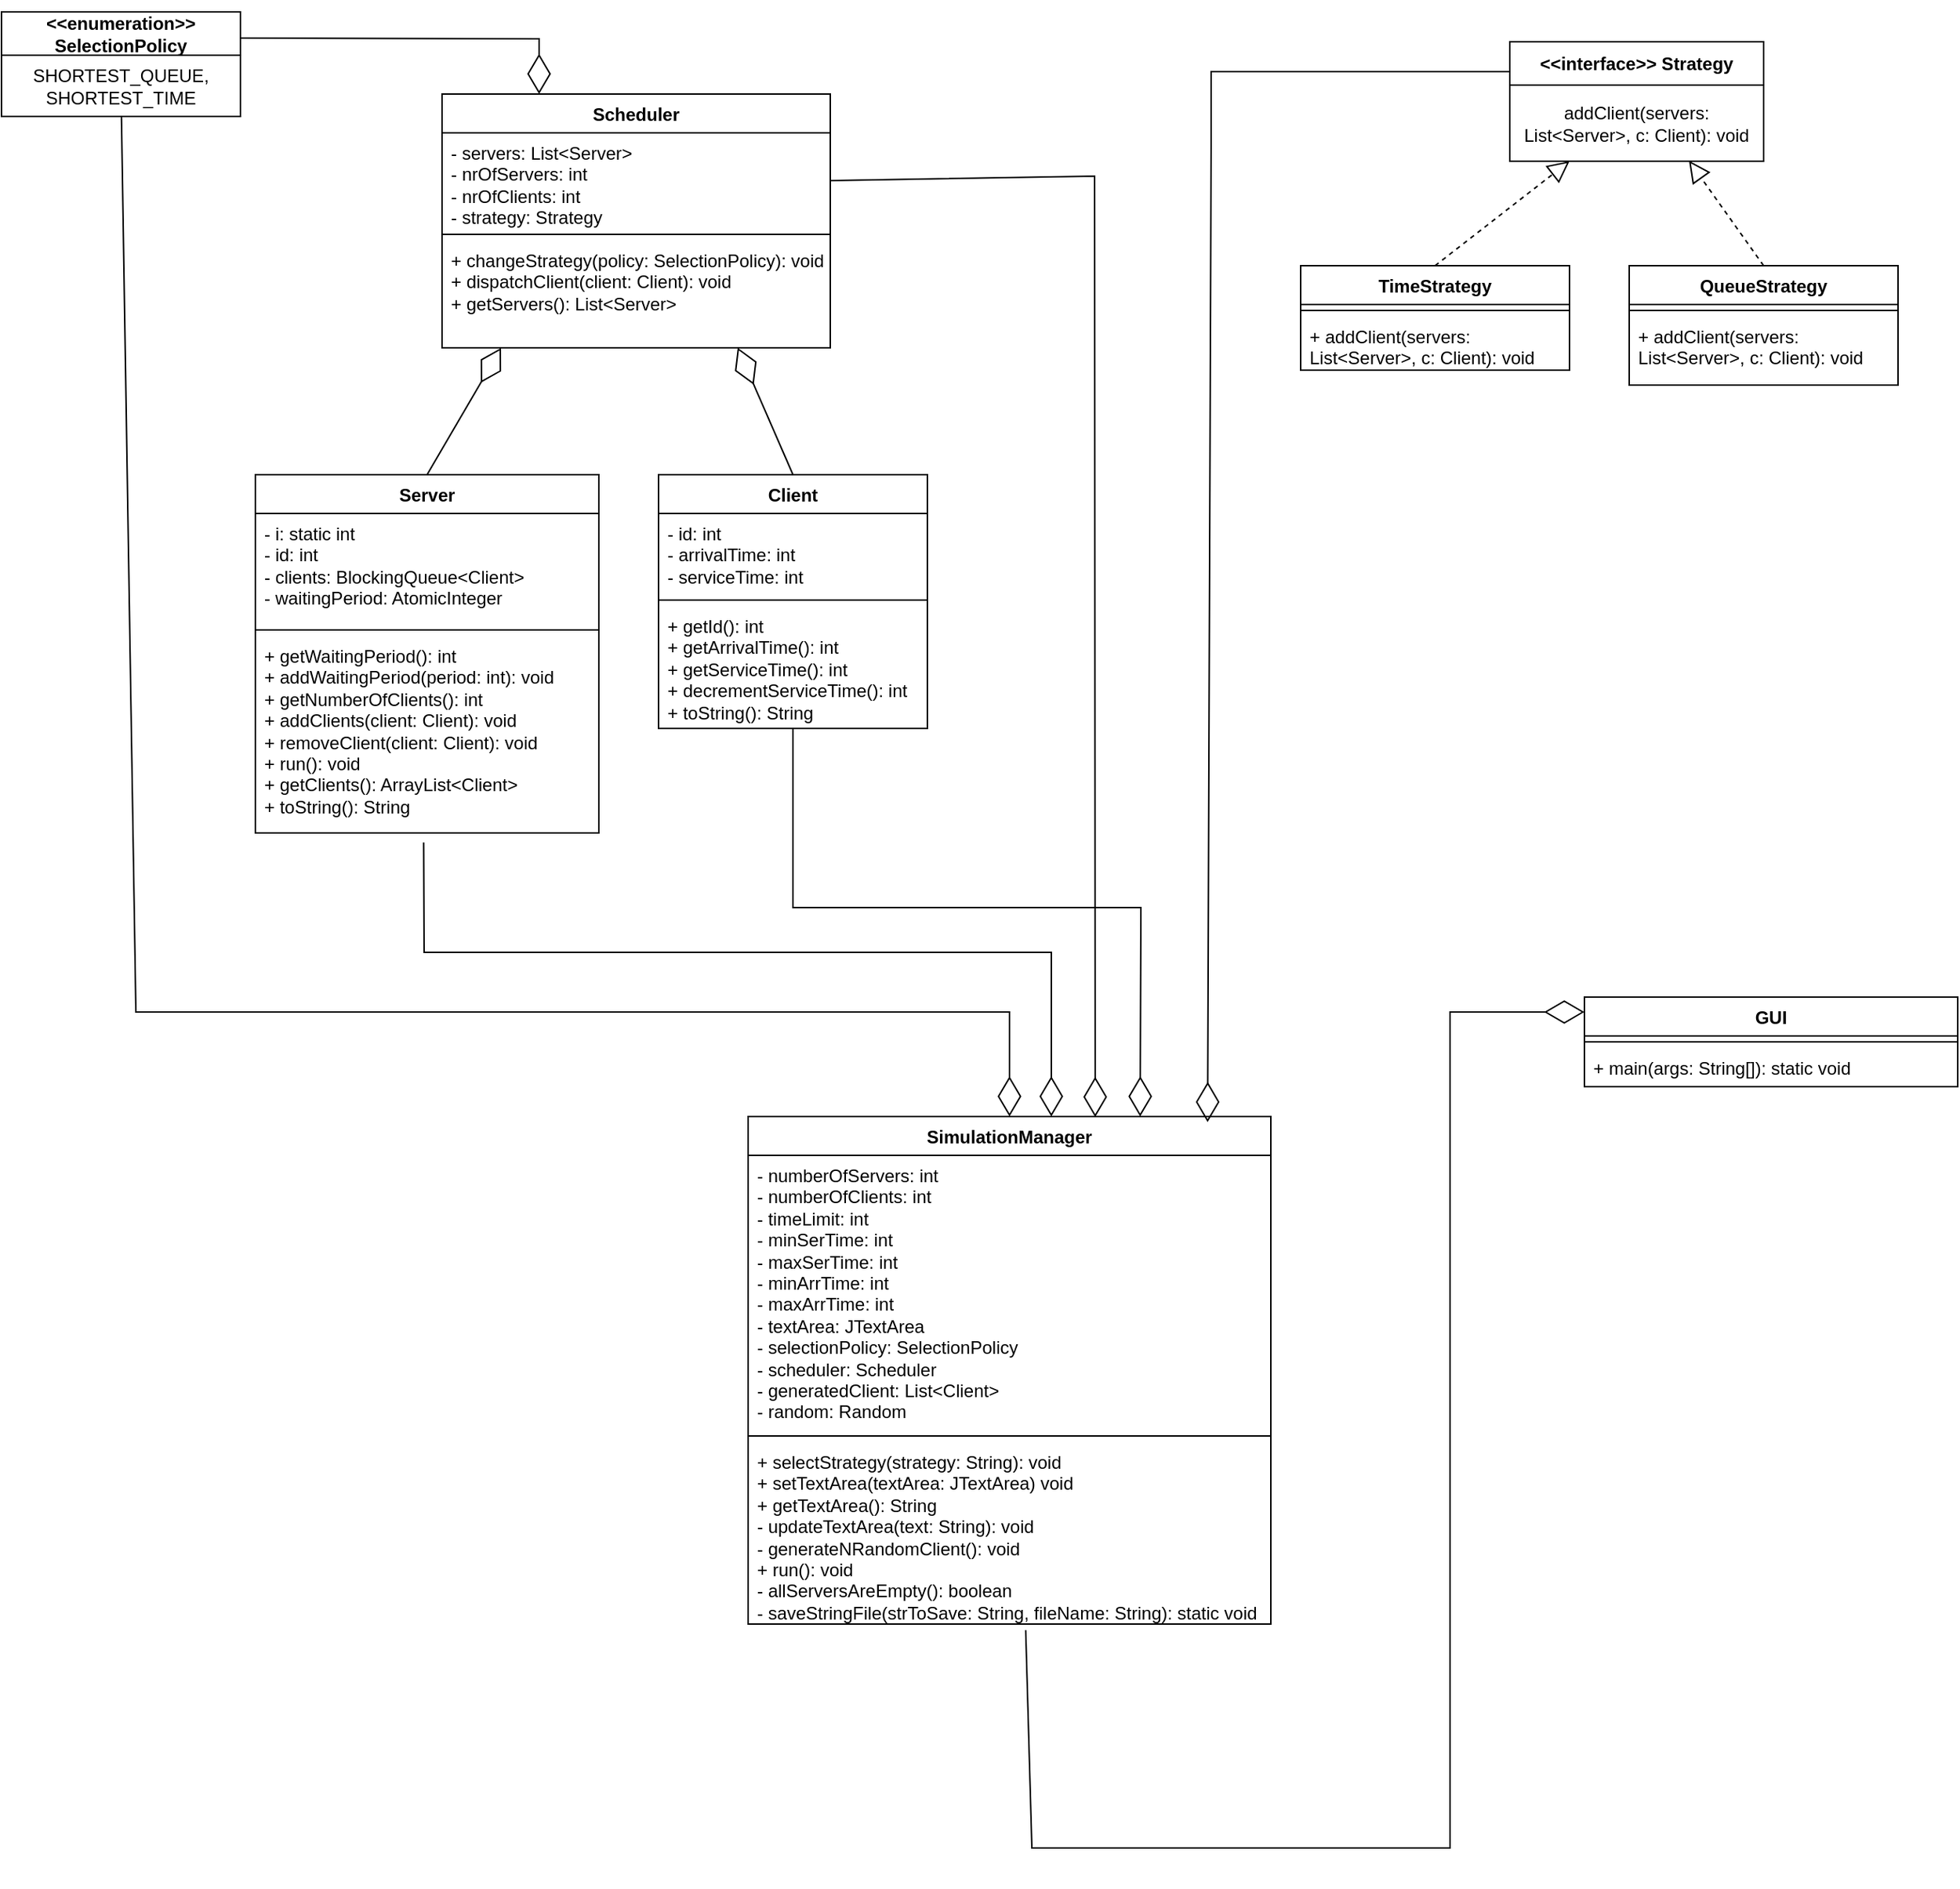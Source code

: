 <mxfile version="26.0.16">
  <diagram name="Page-1" id="ge3sh5drD2BnSH2Pjrby">
    <mxGraphModel dx="1797" dy="1115" grid="1" gridSize="10" guides="1" tooltips="1" connect="1" arrows="1" fold="1" page="1" pageScale="1" pageWidth="850" pageHeight="1100" math="0" shadow="0">
      <root>
        <mxCell id="0" />
        <mxCell id="1" parent="0" />
        <mxCell id="9mjmYlbsUAJnvYcBJI2K-1" value="Client" style="swimlane;fontStyle=1;align=center;verticalAlign=top;childLayout=stackLayout;horizontal=1;startSize=26;horizontalStack=0;resizeParent=1;resizeParentMax=0;resizeLast=0;collapsible=1;marginBottom=0;whiteSpace=wrap;html=1;" vertex="1" parent="1">
          <mxGeometry x="-370" y="360" width="180" height="170" as="geometry" />
        </mxCell>
        <mxCell id="9mjmYlbsUAJnvYcBJI2K-2" value="- id: int&lt;div&gt;- arrivalTime: int&lt;/div&gt;&lt;div&gt;- serviceTime: int&lt;/div&gt;" style="text;strokeColor=none;fillColor=none;align=left;verticalAlign=top;spacingLeft=4;spacingRight=4;overflow=hidden;rotatable=0;points=[[0,0.5],[1,0.5]];portConstraint=eastwest;whiteSpace=wrap;html=1;" vertex="1" parent="9mjmYlbsUAJnvYcBJI2K-1">
          <mxGeometry y="26" width="180" height="54" as="geometry" />
        </mxCell>
        <mxCell id="9mjmYlbsUAJnvYcBJI2K-3" value="" style="line;strokeWidth=1;fillColor=none;align=left;verticalAlign=middle;spacingTop=-1;spacingLeft=3;spacingRight=3;rotatable=0;labelPosition=right;points=[];portConstraint=eastwest;strokeColor=inherit;" vertex="1" parent="9mjmYlbsUAJnvYcBJI2K-1">
          <mxGeometry y="80" width="180" height="8" as="geometry" />
        </mxCell>
        <mxCell id="9mjmYlbsUAJnvYcBJI2K-4" value="+ getId(): int&lt;div&gt;+ getArrivalTime(): int&lt;/div&gt;&lt;div&gt;+ getServiceTime(): int&lt;/div&gt;&lt;div&gt;+ decrementServiceTime(): int&lt;/div&gt;&lt;div&gt;+ toString(): String&lt;/div&gt;" style="text;strokeColor=none;fillColor=none;align=left;verticalAlign=top;spacingLeft=4;spacingRight=4;overflow=hidden;rotatable=0;points=[[0,0.5],[1,0.5]];portConstraint=eastwest;whiteSpace=wrap;html=1;" vertex="1" parent="9mjmYlbsUAJnvYcBJI2K-1">
          <mxGeometry y="88" width="180" height="82" as="geometry" />
        </mxCell>
        <mxCell id="9mjmYlbsUAJnvYcBJI2K-5" value="Server" style="swimlane;fontStyle=1;align=center;verticalAlign=top;childLayout=stackLayout;horizontal=1;startSize=26;horizontalStack=0;resizeParent=1;resizeParentMax=0;resizeLast=0;collapsible=1;marginBottom=0;whiteSpace=wrap;html=1;" vertex="1" parent="1">
          <mxGeometry x="-640" y="360" width="230" height="240" as="geometry" />
        </mxCell>
        <mxCell id="9mjmYlbsUAJnvYcBJI2K-6" value="- i: static int&lt;div&gt;- id: int&lt;/div&gt;&lt;div&gt;- clients: BlockingQueue&amp;lt;Client&amp;gt;&amp;nbsp;&lt;/div&gt;&lt;div&gt;- waitingPeriod: AtomicInteger&lt;/div&gt;" style="text;strokeColor=none;fillColor=none;align=left;verticalAlign=top;spacingLeft=4;spacingRight=4;overflow=hidden;rotatable=0;points=[[0,0.5],[1,0.5]];portConstraint=eastwest;whiteSpace=wrap;html=1;" vertex="1" parent="9mjmYlbsUAJnvYcBJI2K-5">
          <mxGeometry y="26" width="230" height="74" as="geometry" />
        </mxCell>
        <mxCell id="9mjmYlbsUAJnvYcBJI2K-7" value="" style="line;strokeWidth=1;fillColor=none;align=left;verticalAlign=middle;spacingTop=-1;spacingLeft=3;spacingRight=3;rotatable=0;labelPosition=right;points=[];portConstraint=eastwest;strokeColor=inherit;" vertex="1" parent="9mjmYlbsUAJnvYcBJI2K-5">
          <mxGeometry y="100" width="230" height="8" as="geometry" />
        </mxCell>
        <mxCell id="9mjmYlbsUAJnvYcBJI2K-8" value="+ getWaitingPeriod(): int&lt;div&gt;+ addWaitingPeriod(period: int): void&lt;/div&gt;&lt;div&gt;+ getNumberOfClients(): int&lt;/div&gt;&lt;div&gt;+ addClients(client: Client): void&lt;/div&gt;&lt;div&gt;+ removeClient(client: Client): void&lt;/div&gt;&lt;div&gt;+ run(): void&lt;/div&gt;&lt;div&gt;+ getClients(): ArrayList&amp;lt;Client&amp;gt;&lt;/div&gt;&lt;div&gt;+ toString(): String&lt;/div&gt;" style="text;strokeColor=none;fillColor=none;align=left;verticalAlign=top;spacingLeft=4;spacingRight=4;overflow=hidden;rotatable=0;points=[[0,0.5],[1,0.5]];portConstraint=eastwest;whiteSpace=wrap;html=1;" vertex="1" parent="9mjmYlbsUAJnvYcBJI2K-5">
          <mxGeometry y="108" width="230" height="132" as="geometry" />
        </mxCell>
        <mxCell id="9mjmYlbsUAJnvYcBJI2K-10" value="QueueStrategy" style="swimlane;fontStyle=1;align=center;verticalAlign=top;childLayout=stackLayout;horizontal=1;startSize=26;horizontalStack=0;resizeParent=1;resizeParentMax=0;resizeLast=0;collapsible=1;marginBottom=0;whiteSpace=wrap;html=1;" vertex="1" parent="1">
          <mxGeometry x="280" y="220" width="180" height="80" as="geometry" />
        </mxCell>
        <mxCell id="9mjmYlbsUAJnvYcBJI2K-12" value="" style="line;strokeWidth=1;fillColor=none;align=left;verticalAlign=middle;spacingTop=-1;spacingLeft=3;spacingRight=3;rotatable=0;labelPosition=right;points=[];portConstraint=eastwest;strokeColor=inherit;" vertex="1" parent="9mjmYlbsUAJnvYcBJI2K-10">
          <mxGeometry y="26" width="180" height="8" as="geometry" />
        </mxCell>
        <mxCell id="9mjmYlbsUAJnvYcBJI2K-13" value="+ addClient(servers: List&amp;lt;Server&amp;gt;, c: Client): void" style="text;strokeColor=none;fillColor=none;align=left;verticalAlign=top;spacingLeft=4;spacingRight=4;overflow=hidden;rotatable=0;points=[[0,0.5],[1,0.5]];portConstraint=eastwest;whiteSpace=wrap;html=1;" vertex="1" parent="9mjmYlbsUAJnvYcBJI2K-10">
          <mxGeometry y="34" width="180" height="46" as="geometry" />
        </mxCell>
        <mxCell id="9mjmYlbsUAJnvYcBJI2K-14" value="TimeStrategy" style="swimlane;fontStyle=1;align=center;verticalAlign=top;childLayout=stackLayout;horizontal=1;startSize=26;horizontalStack=0;resizeParent=1;resizeParentMax=0;resizeLast=0;collapsible=1;marginBottom=0;whiteSpace=wrap;html=1;" vertex="1" parent="1">
          <mxGeometry x="60" y="220" width="180" height="70" as="geometry" />
        </mxCell>
        <mxCell id="9mjmYlbsUAJnvYcBJI2K-16" value="" style="line;strokeWidth=1;fillColor=none;align=left;verticalAlign=middle;spacingTop=-1;spacingLeft=3;spacingRight=3;rotatable=0;labelPosition=right;points=[];portConstraint=eastwest;strokeColor=inherit;" vertex="1" parent="9mjmYlbsUAJnvYcBJI2K-14">
          <mxGeometry y="26" width="180" height="8" as="geometry" />
        </mxCell>
        <mxCell id="9mjmYlbsUAJnvYcBJI2K-17" value="+ addClient(servers: List&amp;lt;Server&amp;gt;, c: Client): void" style="text;strokeColor=none;fillColor=none;align=left;verticalAlign=top;spacingLeft=4;spacingRight=4;overflow=hidden;rotatable=0;points=[[0,0.5],[1,0.5]];portConstraint=eastwest;whiteSpace=wrap;html=1;" vertex="1" parent="9mjmYlbsUAJnvYcBJI2K-14">
          <mxGeometry y="34" width="180" height="36" as="geometry" />
        </mxCell>
        <mxCell id="9mjmYlbsUAJnvYcBJI2K-18" value="Scheduler" style="swimlane;fontStyle=1;align=center;verticalAlign=top;childLayout=stackLayout;horizontal=1;startSize=26;horizontalStack=0;resizeParent=1;resizeParentMax=0;resizeLast=0;collapsible=1;marginBottom=0;whiteSpace=wrap;html=1;" vertex="1" parent="1">
          <mxGeometry x="-515" y="105" width="260" height="170" as="geometry" />
        </mxCell>
        <mxCell id="9mjmYlbsUAJnvYcBJI2K-19" value="- servers: List&amp;lt;Server&amp;gt;&lt;div&gt;- nrOfServers: int&lt;/div&gt;&lt;div&gt;- nrOfClients: int&lt;/div&gt;&lt;div&gt;- strategy: Strategy&lt;/div&gt;" style="text;strokeColor=none;fillColor=none;align=left;verticalAlign=top;spacingLeft=4;spacingRight=4;overflow=hidden;rotatable=0;points=[[0,0.5],[1,0.5]];portConstraint=eastwest;whiteSpace=wrap;html=1;" vertex="1" parent="9mjmYlbsUAJnvYcBJI2K-18">
          <mxGeometry y="26" width="260" height="64" as="geometry" />
        </mxCell>
        <mxCell id="9mjmYlbsUAJnvYcBJI2K-20" value="" style="line;strokeWidth=1;fillColor=none;align=left;verticalAlign=middle;spacingTop=-1;spacingLeft=3;spacingRight=3;rotatable=0;labelPosition=right;points=[];portConstraint=eastwest;strokeColor=inherit;" vertex="1" parent="9mjmYlbsUAJnvYcBJI2K-18">
          <mxGeometry y="90" width="260" height="8" as="geometry" />
        </mxCell>
        <mxCell id="9mjmYlbsUAJnvYcBJI2K-21" value="+ changeStrategy(policy: SelectionPolicy): void&lt;div&gt;+ dispatchClient(client: Client): void&lt;/div&gt;&lt;div&gt;+ getServers(): List&amp;lt;Server&amp;gt;&lt;/div&gt;" style="text;strokeColor=none;fillColor=none;align=left;verticalAlign=top;spacingLeft=4;spacingRight=4;overflow=hidden;rotatable=0;points=[[0,0.5],[1,0.5]];portConstraint=eastwest;whiteSpace=wrap;html=1;" vertex="1" parent="9mjmYlbsUAJnvYcBJI2K-18">
          <mxGeometry y="98" width="260" height="72" as="geometry" />
        </mxCell>
        <mxCell id="9mjmYlbsUAJnvYcBJI2K-22" value="SimulationManager" style="swimlane;fontStyle=1;align=center;verticalAlign=top;childLayout=stackLayout;horizontal=1;startSize=26;horizontalStack=0;resizeParent=1;resizeParentMax=0;resizeLast=0;collapsible=1;marginBottom=0;whiteSpace=wrap;html=1;" vertex="1" parent="1">
          <mxGeometry x="-310" y="790" width="350" height="340" as="geometry" />
        </mxCell>
        <mxCell id="9mjmYlbsUAJnvYcBJI2K-23" value="- numberOfServers: int&lt;div&gt;- numberOfClients: int&lt;/div&gt;&lt;div&gt;- timeLimit: int&lt;/div&gt;&lt;div&gt;- minSerTime: int&lt;/div&gt;&lt;div&gt;- maxSerTime: int&lt;/div&gt;&lt;div&gt;- minArrTime: int&lt;/div&gt;&lt;div&gt;- maxArrTime: int&lt;/div&gt;&lt;div&gt;- textArea: JTextArea&lt;/div&gt;&lt;div&gt;- selectionPolicy: SelectionPolicy&lt;/div&gt;&lt;div&gt;- scheduler: Scheduler&lt;/div&gt;&lt;div&gt;- generatedClient: List&amp;lt;Client&amp;gt;&lt;/div&gt;&lt;div&gt;- random: Random&lt;/div&gt;" style="text;strokeColor=none;fillColor=none;align=left;verticalAlign=top;spacingLeft=4;spacingRight=4;overflow=hidden;rotatable=0;points=[[0,0.5],[1,0.5]];portConstraint=eastwest;whiteSpace=wrap;html=1;" vertex="1" parent="9mjmYlbsUAJnvYcBJI2K-22">
          <mxGeometry y="26" width="350" height="184" as="geometry" />
        </mxCell>
        <mxCell id="9mjmYlbsUAJnvYcBJI2K-24" value="" style="line;strokeWidth=1;fillColor=none;align=left;verticalAlign=middle;spacingTop=-1;spacingLeft=3;spacingRight=3;rotatable=0;labelPosition=right;points=[];portConstraint=eastwest;strokeColor=inherit;" vertex="1" parent="9mjmYlbsUAJnvYcBJI2K-22">
          <mxGeometry y="210" width="350" height="8" as="geometry" />
        </mxCell>
        <mxCell id="9mjmYlbsUAJnvYcBJI2K-25" value="+ selectStrategy(strategy: String): void&lt;div&gt;+ setTextArea(textArea: JTextArea) void&lt;div&gt;+ getTextArea(): String&lt;/div&gt;&lt;div&gt;- updateTextArea(text: String): void&lt;/div&gt;&lt;div&gt;- generateNRandomClient(): void&lt;/div&gt;&lt;div&gt;+ run(): void&lt;/div&gt;&lt;div&gt;- allServersAreEmpty(): boolean&lt;/div&gt;&lt;div&gt;- saveStringFile(strToSave: String, fileName: String): static void&lt;/div&gt;&lt;/div&gt;" style="text;strokeColor=none;fillColor=none;align=left;verticalAlign=top;spacingLeft=4;spacingRight=4;overflow=hidden;rotatable=0;points=[[0,0.5],[1,0.5]];portConstraint=eastwest;whiteSpace=wrap;html=1;" vertex="1" parent="9mjmYlbsUAJnvYcBJI2K-22">
          <mxGeometry y="218" width="350" height="122" as="geometry" />
        </mxCell>
        <mxCell id="9mjmYlbsUAJnvYcBJI2K-27" value="GUI" style="swimlane;fontStyle=1;align=center;verticalAlign=top;childLayout=stackLayout;horizontal=1;startSize=26;horizontalStack=0;resizeParent=1;resizeParentMax=0;resizeLast=0;collapsible=1;marginBottom=0;whiteSpace=wrap;html=1;" vertex="1" parent="1">
          <mxGeometry x="250" y="710" width="250" height="60" as="geometry" />
        </mxCell>
        <mxCell id="9mjmYlbsUAJnvYcBJI2K-28" value="" style="line;strokeWidth=1;fillColor=none;align=left;verticalAlign=middle;spacingTop=-1;spacingLeft=3;spacingRight=3;rotatable=0;labelPosition=right;points=[];portConstraint=eastwest;strokeColor=inherit;" vertex="1" parent="9mjmYlbsUAJnvYcBJI2K-27">
          <mxGeometry y="26" width="250" height="8" as="geometry" />
        </mxCell>
        <mxCell id="9mjmYlbsUAJnvYcBJI2K-29" value="+ main(args: String[]): static void" style="text;strokeColor=none;fillColor=none;align=left;verticalAlign=top;spacingLeft=4;spacingRight=4;overflow=hidden;rotatable=0;points=[[0,0.5],[1,0.5]];portConstraint=eastwest;whiteSpace=wrap;html=1;" vertex="1" parent="9mjmYlbsUAJnvYcBJI2K-27">
          <mxGeometry y="34" width="250" height="26" as="geometry" />
        </mxCell>
        <mxCell id="9mjmYlbsUAJnvYcBJI2K-35" value="&amp;lt;&amp;lt;enumeration&amp;gt;&amp;gt; SelectionPolicy" style="swimlane;fontStyle=1;align=center;verticalAlign=middle;childLayout=stackLayout;horizontal=1;startSize=29;horizontalStack=0;resizeParent=1;resizeParentMax=0;resizeLast=0;collapsible=0;marginBottom=0;html=1;whiteSpace=wrap;" vertex="1" parent="1">
          <mxGeometry x="-810" y="50" width="160" height="70" as="geometry" />
        </mxCell>
        <mxCell id="9mjmYlbsUAJnvYcBJI2K-36" value="SHORTEST_QUEUE, SHORTEST_TIME" style="text;html=1;strokeColor=none;fillColor=none;align=center;verticalAlign=middle;spacingLeft=4;spacingRight=4;overflow=hidden;rotatable=0;points=[[0,0.5],[1,0.5]];portConstraint=eastwest;whiteSpace=wrap;" vertex="1" parent="9mjmYlbsUAJnvYcBJI2K-35">
          <mxGeometry y="29" width="160" height="41" as="geometry" />
        </mxCell>
        <mxCell id="9mjmYlbsUAJnvYcBJI2K-38" value="&amp;lt;&amp;lt;interface&amp;gt;&amp;gt; Strategy" style="swimlane;fontStyle=1;align=center;verticalAlign=middle;childLayout=stackLayout;horizontal=1;startSize=29;horizontalStack=0;resizeParent=1;resizeParentMax=0;resizeLast=0;collapsible=0;marginBottom=0;html=1;whiteSpace=wrap;" vertex="1" parent="1">
          <mxGeometry x="200" y="70" width="170" height="80" as="geometry" />
        </mxCell>
        <mxCell id="9mjmYlbsUAJnvYcBJI2K-39" value="addClient(servers: List&amp;lt;Server&amp;gt;, c: Client): void" style="text;html=1;strokeColor=none;fillColor=none;align=center;verticalAlign=middle;spacingLeft=4;spacingRight=4;overflow=hidden;rotatable=0;points=[[0,0.5],[1,0.5]];portConstraint=eastwest;whiteSpace=wrap;" vertex="1" parent="9mjmYlbsUAJnvYcBJI2K-38">
          <mxGeometry y="29" width="170" height="51" as="geometry" />
        </mxCell>
        <mxCell id="9mjmYlbsUAJnvYcBJI2K-41" value="" style="endArrow=block;dashed=1;endFill=0;endSize=12;html=1;rounded=0;exitX=0.5;exitY=0;exitDx=0;exitDy=0;" edge="1" parent="1" source="9mjmYlbsUAJnvYcBJI2K-14">
          <mxGeometry width="160" relative="1" as="geometry">
            <mxPoint x="160" y="350" as="sourcePoint" />
            <mxPoint x="240" y="150" as="targetPoint" />
          </mxGeometry>
        </mxCell>
        <mxCell id="9mjmYlbsUAJnvYcBJI2K-42" value="" style="endArrow=block;dashed=1;endFill=0;endSize=12;html=1;rounded=0;exitX=0.5;exitY=0;exitDx=0;exitDy=0;entryX=0.706;entryY=0.994;entryDx=0;entryDy=0;entryPerimeter=0;" edge="1" parent="1" source="9mjmYlbsUAJnvYcBJI2K-10" target="9mjmYlbsUAJnvYcBJI2K-39">
          <mxGeometry width="160" relative="1" as="geometry">
            <mxPoint x="285" y="180" as="sourcePoint" />
            <mxPoint x="291" y="149" as="targetPoint" />
          </mxGeometry>
        </mxCell>
        <mxCell id="9mjmYlbsUAJnvYcBJI2K-45" value="" style="endArrow=diamondThin;endFill=0;endSize=24;html=1;rounded=0;exitX=1;exitY=0.25;exitDx=0;exitDy=0;entryX=0.25;entryY=0;entryDx=0;entryDy=0;" edge="1" parent="1" source="9mjmYlbsUAJnvYcBJI2K-35" target="9mjmYlbsUAJnvYcBJI2K-18">
          <mxGeometry width="160" relative="1" as="geometry">
            <mxPoint x="-570" y="-90" as="sourcePoint" />
            <mxPoint x="-567" y="38" as="targetPoint" />
            <Array as="points">
              <mxPoint x="-450" y="68" />
            </Array>
          </mxGeometry>
        </mxCell>
        <mxCell id="9mjmYlbsUAJnvYcBJI2K-46" value="" style="endArrow=diamondThin;endFill=0;endSize=24;html=1;rounded=0;exitX=0.5;exitY=0;exitDx=0;exitDy=0;entryX=0.152;entryY=1.002;entryDx=0;entryDy=0;entryPerimeter=0;" edge="1" parent="1" source="9mjmYlbsUAJnvYcBJI2K-5" target="9mjmYlbsUAJnvYcBJI2K-21">
          <mxGeometry width="160" relative="1" as="geometry">
            <mxPoint x="-480" y="-70" as="sourcePoint" />
            <mxPoint x="-477" y="58" as="targetPoint" />
            <Array as="points" />
          </mxGeometry>
        </mxCell>
        <mxCell id="9mjmYlbsUAJnvYcBJI2K-47" value="" style="endArrow=diamondThin;endFill=0;endSize=24;html=1;rounded=0;exitX=0.5;exitY=0;exitDx=0;exitDy=0;" edge="1" parent="1" source="9mjmYlbsUAJnvYcBJI2K-1">
          <mxGeometry width="160" relative="1" as="geometry">
            <mxPoint x="-545" y="380" as="sourcePoint" />
            <mxPoint x="-317" y="275" as="targetPoint" />
            <Array as="points" />
          </mxGeometry>
        </mxCell>
        <mxCell id="9mjmYlbsUAJnvYcBJI2K-50" value="" style="endArrow=diamondThin;endFill=0;endSize=24;html=1;rounded=0;entryX=0.5;entryY=0;entryDx=0;entryDy=0;" edge="1" parent="1" source="9mjmYlbsUAJnvYcBJI2K-36" target="9mjmYlbsUAJnvYcBJI2K-22">
          <mxGeometry width="160" relative="1" as="geometry">
            <mxPoint x="-830" y="236.5" as="sourcePoint" />
            <mxPoint x="-630" y="273.5" as="targetPoint" />
            <Array as="points">
              <mxPoint x="-720" y="720" />
              <mxPoint x="-135" y="720" />
            </Array>
          </mxGeometry>
        </mxCell>
        <mxCell id="9mjmYlbsUAJnvYcBJI2K-51" value="" style="endArrow=diamondThin;endFill=0;endSize=24;html=1;rounded=0;entryX=0.75;entryY=0;entryDx=0;entryDy=0;" edge="1" parent="1" source="9mjmYlbsUAJnvYcBJI2K-4" target="9mjmYlbsUAJnvYcBJI2K-22">
          <mxGeometry width="160" relative="1" as="geometry">
            <mxPoint x="-53" y="685" as="sourcePoint" />
            <mxPoint x="-90" y="600" as="targetPoint" />
            <Array as="points">
              <mxPoint x="-280" y="650" />
              <mxPoint x="-47" y="650" />
            </Array>
          </mxGeometry>
        </mxCell>
        <mxCell id="9mjmYlbsUAJnvYcBJI2K-52" value="" style="endArrow=diamondThin;endFill=0;endSize=24;html=1;rounded=0;entryX=0.879;entryY=0.011;entryDx=0;entryDy=0;entryPerimeter=0;exitX=0;exitY=0.25;exitDx=0;exitDy=0;" edge="1" parent="1" source="9mjmYlbsUAJnvYcBJI2K-38" target="9mjmYlbsUAJnvYcBJI2K-22">
          <mxGeometry width="160" relative="1" as="geometry">
            <mxPoint x="-60" y="170" as="sourcePoint" />
            <mxPoint x="163" y="690" as="targetPoint" />
            <Array as="points">
              <mxPoint y="90" />
              <mxPoint y="140" />
            </Array>
          </mxGeometry>
        </mxCell>
        <mxCell id="9mjmYlbsUAJnvYcBJI2K-53" value="" style="endArrow=diamondThin;endFill=0;endSize=24;html=1;rounded=0;exitX=0.49;exitY=1.048;exitDx=0;exitDy=0;exitPerimeter=0;" edge="1" parent="1" source="9mjmYlbsUAJnvYcBJI2K-8">
          <mxGeometry width="160" relative="1" as="geometry">
            <mxPoint x="-340" y="540" as="sourcePoint" />
            <mxPoint x="-107" y="790" as="targetPoint" />
            <Array as="points">
              <mxPoint x="-527" y="680" />
              <mxPoint x="-107" y="680" />
            </Array>
          </mxGeometry>
        </mxCell>
        <mxCell id="9mjmYlbsUAJnvYcBJI2K-54" value="" style="endArrow=diamondThin;endFill=0;endSize=24;html=1;rounded=0;exitX=1;exitY=0.5;exitDx=0;exitDy=0;entryX=0.664;entryY=0.001;entryDx=0;entryDy=0;entryPerimeter=0;" edge="1" parent="1" source="9mjmYlbsUAJnvYcBJI2K-19" target="9mjmYlbsUAJnvYcBJI2K-22">
          <mxGeometry width="160" relative="1" as="geometry">
            <mxPoint x="-153" y="325" as="sourcePoint" />
            <mxPoint x="-190" y="240" as="targetPoint" />
            <Array as="points">
              <mxPoint x="-78" y="160" />
            </Array>
          </mxGeometry>
        </mxCell>
        <mxCell id="9mjmYlbsUAJnvYcBJI2K-56" value="" style="endArrow=diamondThin;endFill=0;endSize=24;html=1;rounded=0;exitX=0.531;exitY=1.034;exitDx=0;exitDy=0;exitPerimeter=0;" edge="1" parent="1" source="9mjmYlbsUAJnvYcBJI2K-25">
          <mxGeometry width="160" relative="1" as="geometry">
            <mxPoint x="90" y="1220" as="sourcePoint" />
            <mxPoint x="250" y="720" as="targetPoint" />
            <Array as="points">
              <mxPoint x="-120" y="1280" />
              <mxPoint x="160" y="1280" />
              <mxPoint x="160" y="720" />
            </Array>
          </mxGeometry>
        </mxCell>
      </root>
    </mxGraphModel>
  </diagram>
</mxfile>
